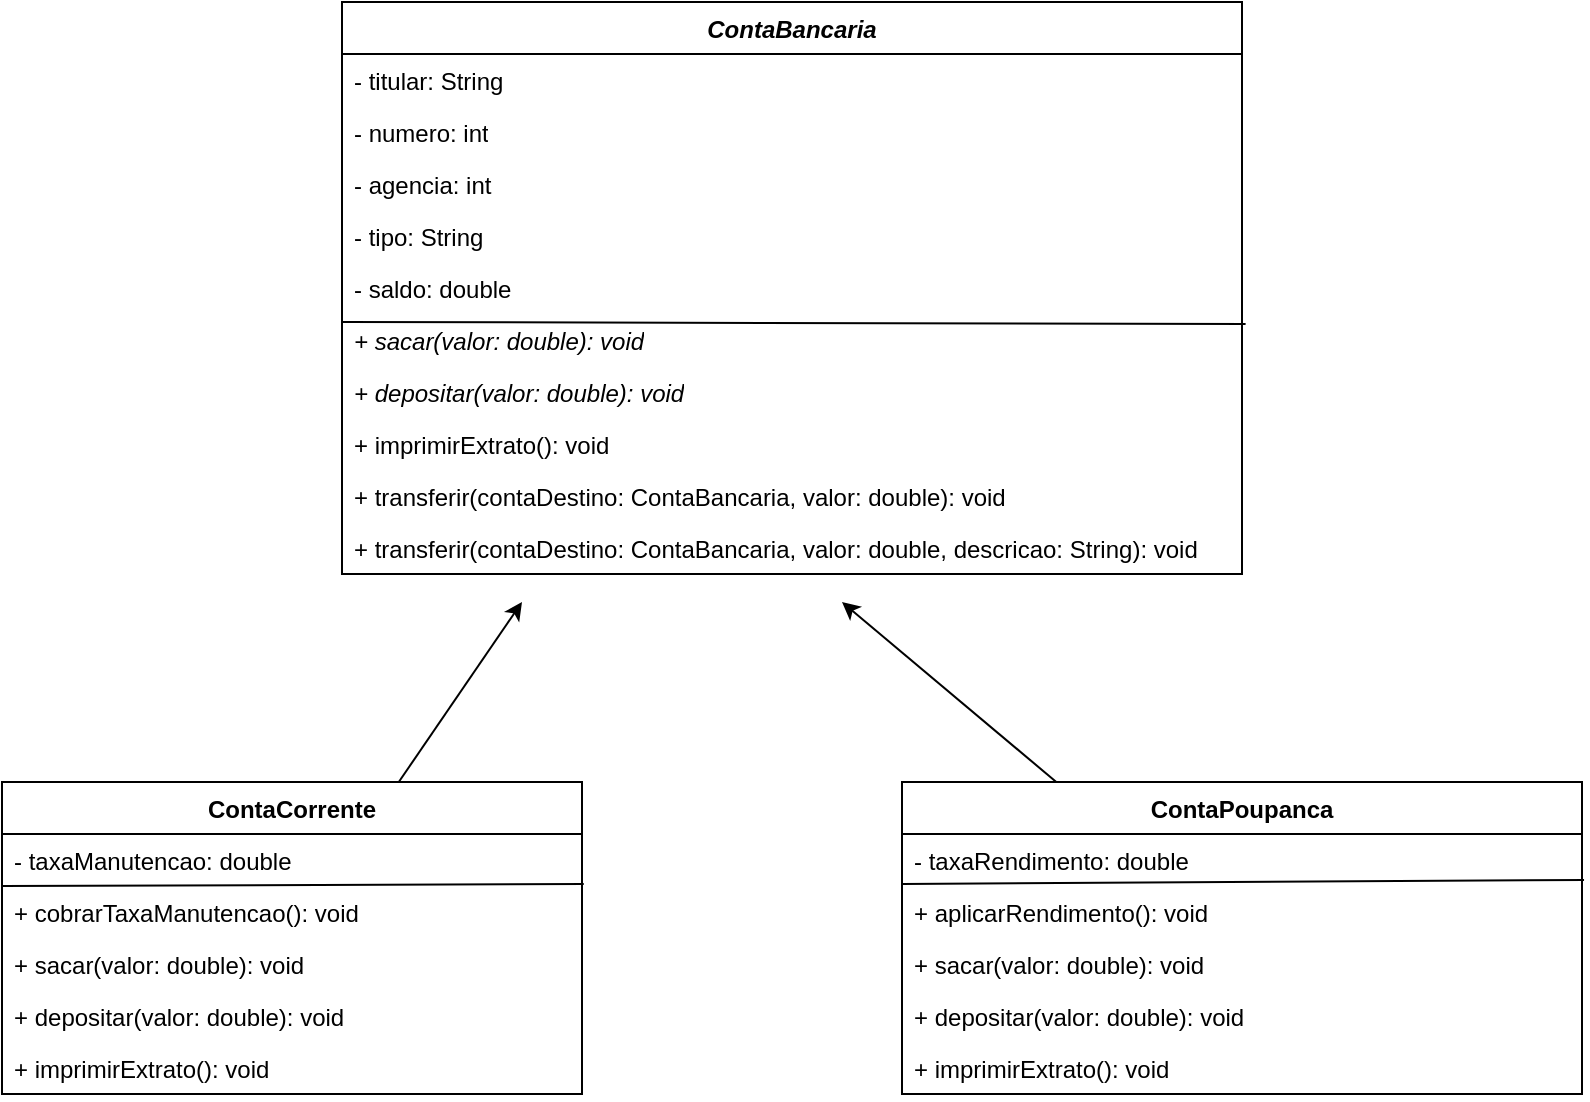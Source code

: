 <mxfile>
    <diagram id="Y3QlTvzTISmH2G7zQCpr" name="Page-1">
        <mxGraphModel dx="1002" dy="563" grid="1" gridSize="10" guides="1" tooltips="1" connect="1" arrows="1" fold="1" page="1" pageScale="1" pageWidth="850" pageHeight="1100" math="0" shadow="0">
            <root>
                <mxCell id="0"/>
                <mxCell id="1" parent="0"/>
                <mxCell id="40" style="edgeStyle=none;html=1;" parent="1" source="2" edge="1">
                    <mxGeometry relative="1" as="geometry">
                        <mxPoint x="290" y="350" as="targetPoint"/>
                    </mxGeometry>
                </mxCell>
                <mxCell id="2" value="ContaCorrente" style="swimlane;fontStyle=1;align=center;verticalAlign=top;childLayout=stackLayout;horizontal=1;startSize=26;horizontalStack=0;resizeParent=1;resizeParentMax=0;resizeLast=0;collapsible=1;marginBottom=0;whiteSpace=wrap;html=1;" parent="1" vertex="1">
                    <mxGeometry x="30" y="440" width="290" height="156" as="geometry">
                        <mxRectangle x="230" y="680" width="120" height="30" as="alternateBounds"/>
                    </mxGeometry>
                </mxCell>
                <mxCell id="3" value="- taxaManutencao: double" style="text;strokeColor=none;fillColor=none;align=left;verticalAlign=top;spacingLeft=4;spacingRight=4;overflow=hidden;rotatable=0;points=[[0,0.5],[1,0.5]];portConstraint=eastwest;whiteSpace=wrap;html=1;" parent="2" vertex="1">
                    <mxGeometry y="26" width="290" height="26" as="geometry"/>
                </mxCell>
                <mxCell id="46" value="" style="endArrow=none;html=1;entryX=1.003;entryY=-0.038;entryDx=0;entryDy=0;entryPerimeter=0;" parent="2" edge="1">
                    <mxGeometry width="50" height="50" relative="1" as="geometry">
                        <mxPoint y="52" as="sourcePoint"/>
                        <mxPoint x="290.87" y="51.012" as="targetPoint"/>
                    </mxGeometry>
                </mxCell>
                <mxCell id="6" value="+ cobrarTaxaManutencao(): void" style="text;strokeColor=none;fillColor=none;align=left;verticalAlign=top;spacingLeft=4;spacingRight=4;overflow=hidden;rotatable=0;points=[[0,0.5],[1,0.5]];portConstraint=eastwest;whiteSpace=wrap;html=1;" parent="2" vertex="1">
                    <mxGeometry y="52" width="290" height="26" as="geometry"/>
                </mxCell>
                <mxCell id="7" value="+ sacar(valor: double): void" style="text;strokeColor=none;fillColor=none;align=left;verticalAlign=top;spacingLeft=4;spacingRight=4;overflow=hidden;rotatable=0;points=[[0,0.5],[1,0.5]];portConstraint=eastwest;whiteSpace=wrap;html=1;" parent="2" vertex="1">
                    <mxGeometry y="78" width="290" height="26" as="geometry"/>
                </mxCell>
                <mxCell id="8" value="+ depositar(valor: double): void" style="text;strokeColor=none;fillColor=none;align=left;verticalAlign=top;spacingLeft=4;spacingRight=4;overflow=hidden;rotatable=0;points=[[0,0.5],[1,0.5]];portConstraint=eastwest;whiteSpace=wrap;html=1;" parent="2" vertex="1">
                    <mxGeometry y="104" width="290" height="26" as="geometry"/>
                </mxCell>
                <mxCell id="9" value="+ imprimirExtrato(): void" style="text;strokeColor=none;fillColor=none;align=left;verticalAlign=top;spacingLeft=4;spacingRight=4;overflow=hidden;rotatable=0;points=[[0,0.5],[1,0.5]];portConstraint=eastwest;whiteSpace=wrap;html=1;" parent="2" vertex="1">
                    <mxGeometry y="130" width="290" height="26" as="geometry"/>
                </mxCell>
                <mxCell id="42" style="edgeStyle=none;html=1;" parent="1" source="11" edge="1">
                    <mxGeometry relative="1" as="geometry">
                        <mxPoint x="450" y="350" as="targetPoint"/>
                    </mxGeometry>
                </mxCell>
                <mxCell id="11" value="ContaPoupanca" style="swimlane;fontStyle=1;align=center;verticalAlign=top;childLayout=stackLayout;horizontal=1;startSize=26;horizontalStack=0;resizeParent=1;resizeParentMax=0;resizeLast=0;collapsible=1;marginBottom=0;whiteSpace=wrap;html=1;" parent="1" vertex="1">
                    <mxGeometry x="480" y="440" width="340" height="156" as="geometry">
                        <mxRectangle x="470" y="680" width="130" height="30" as="alternateBounds"/>
                    </mxGeometry>
                </mxCell>
                <mxCell id="12" value="- taxaRendimento: double" style="text;strokeColor=none;fillColor=none;align=left;verticalAlign=top;spacingLeft=4;spacingRight=4;overflow=hidden;rotatable=0;points=[[0,0.5],[1,0.5]];portConstraint=eastwest;whiteSpace=wrap;html=1;" parent="11" vertex="1">
                    <mxGeometry y="26" width="340" height="26" as="geometry"/>
                </mxCell>
                <mxCell id="47" value="" style="endArrow=none;html=1;entryX=1.003;entryY=-0.115;entryDx=0;entryDy=0;entryPerimeter=0;" parent="11" edge="1">
                    <mxGeometry width="50" height="50" relative="1" as="geometry">
                        <mxPoint y="51" as="sourcePoint"/>
                        <mxPoint x="341.02" y="49.01" as="targetPoint"/>
                    </mxGeometry>
                </mxCell>
                <mxCell id="15" value="+ aplicarRendimento(): void" style="text;strokeColor=none;fillColor=none;align=left;verticalAlign=top;spacingLeft=4;spacingRight=4;overflow=hidden;rotatable=0;points=[[0,0.5],[1,0.5]];portConstraint=eastwest;whiteSpace=wrap;html=1;" parent="11" vertex="1">
                    <mxGeometry y="52" width="340" height="26" as="geometry"/>
                </mxCell>
                <mxCell id="16" value="+ sacar(valor: double): void" style="text;strokeColor=none;fillColor=none;align=left;verticalAlign=top;spacingLeft=4;spacingRight=4;overflow=hidden;rotatable=0;points=[[0,0.5],[1,0.5]];portConstraint=eastwest;whiteSpace=wrap;html=1;" parent="11" vertex="1">
                    <mxGeometry y="78" width="340" height="26" as="geometry"/>
                </mxCell>
                <mxCell id="17" value="+ depositar(valor: double): void" style="text;strokeColor=none;fillColor=none;align=left;verticalAlign=top;spacingLeft=4;spacingRight=4;overflow=hidden;rotatable=0;points=[[0,0.5],[1,0.5]];portConstraint=eastwest;whiteSpace=wrap;html=1;" parent="11" vertex="1">
                    <mxGeometry y="104" width="340" height="26" as="geometry"/>
                </mxCell>
                <mxCell id="18" value="+ imprimirExtrato(): void" style="text;strokeColor=none;fillColor=none;align=left;verticalAlign=top;spacingLeft=4;spacingRight=4;overflow=hidden;rotatable=0;points=[[0,0.5],[1,0.5]];portConstraint=eastwest;whiteSpace=wrap;html=1;" parent="11" vertex="1">
                    <mxGeometry y="130" width="340" height="26" as="geometry"/>
                </mxCell>
                <mxCell id="20" value="&lt;i&gt;ContaBancaria&lt;/i&gt;" style="swimlane;fontStyle=1;align=center;verticalAlign=top;childLayout=stackLayout;horizontal=1;startSize=26;horizontalStack=0;resizeParent=1;resizeParentMax=0;resizeLast=0;collapsible=1;marginBottom=0;whiteSpace=wrap;html=1;" parent="1" vertex="1">
                    <mxGeometry x="200" y="50" width="450" height="286" as="geometry"/>
                </mxCell>
                <mxCell id="21" value="- titular: String" style="text;strokeColor=none;fillColor=none;align=left;verticalAlign=top;spacingLeft=4;spacingRight=4;overflow=hidden;rotatable=0;points=[[0,0.5],[1,0.5]];portConstraint=eastwest;whiteSpace=wrap;html=1;" parent="20" vertex="1">
                    <mxGeometry y="26" width="450" height="26" as="geometry"/>
                </mxCell>
                <mxCell id="22" value="- numero: int" style="text;strokeColor=none;fillColor=none;align=left;verticalAlign=top;spacingLeft=4;spacingRight=4;overflow=hidden;rotatable=0;points=[[0,0.5],[1,0.5]];portConstraint=eastwest;whiteSpace=wrap;html=1;" parent="20" vertex="1">
                    <mxGeometry y="52" width="450" height="26" as="geometry"/>
                </mxCell>
                <mxCell id="23" value="- agencia: int" style="text;strokeColor=none;fillColor=none;align=left;verticalAlign=top;spacingLeft=4;spacingRight=4;overflow=hidden;rotatable=0;points=[[0,0.5],[1,0.5]];portConstraint=eastwest;whiteSpace=wrap;html=1;" parent="20" vertex="1">
                    <mxGeometry y="78" width="450" height="26" as="geometry"/>
                </mxCell>
                <mxCell id="24" value="- tipo: String" style="text;strokeColor=none;fillColor=none;align=left;verticalAlign=top;spacingLeft=4;spacingRight=4;overflow=hidden;rotatable=0;points=[[0,0.5],[1,0.5]];portConstraint=eastwest;whiteSpace=wrap;html=1;" parent="20" vertex="1">
                    <mxGeometry y="104" width="450" height="26" as="geometry"/>
                </mxCell>
                <mxCell id="25" value="- saldo: double" style="text;strokeColor=none;fillColor=none;align=left;verticalAlign=top;spacingLeft=4;spacingRight=4;overflow=hidden;rotatable=0;points=[[0,0.5],[1,0.5]];portConstraint=eastwest;whiteSpace=wrap;html=1;" parent="20" vertex="1">
                    <mxGeometry y="130" width="450" height="26" as="geometry"/>
                </mxCell>
                <mxCell id="45" value="" style="endArrow=none;html=1;entryX=1.004;entryY=0.192;entryDx=0;entryDy=0;entryPerimeter=0;" parent="20" edge="1">
                    <mxGeometry width="50" height="50" relative="1" as="geometry">
                        <mxPoint y="160" as="sourcePoint"/>
                        <mxPoint x="451.8" y="160.992" as="targetPoint"/>
                    </mxGeometry>
                </mxCell>
                <mxCell id="32" value="&lt;i&gt;+ sacar(valor: double): void&lt;/i&gt;" style="text;strokeColor=none;fillColor=none;align=left;verticalAlign=top;spacingLeft=4;spacingRight=4;overflow=hidden;rotatable=0;points=[[0,0.5],[1,0.5]];portConstraint=eastwest;whiteSpace=wrap;html=1;" parent="20" vertex="1">
                    <mxGeometry y="156" width="450" height="26" as="geometry"/>
                </mxCell>
                <mxCell id="35" value="&lt;i&gt;+ depositar(valor: double): void&lt;/i&gt;" style="text;strokeColor=none;fillColor=none;align=left;verticalAlign=top;spacingLeft=4;spacingRight=4;overflow=hidden;rotatable=0;points=[[0,0.5],[1,0.5]];portConstraint=eastwest;whiteSpace=wrap;html=1;" parent="20" vertex="1">
                    <mxGeometry y="182" width="450" height="26" as="geometry"/>
                </mxCell>
                <mxCell id="36" value="+ imprimirExtrato(): void" style="text;strokeColor=none;fillColor=none;align=left;verticalAlign=top;spacingLeft=4;spacingRight=4;overflow=hidden;rotatable=0;points=[[0,0.5],[1,0.5]];portConstraint=eastwest;whiteSpace=wrap;html=1;" parent="20" vertex="1">
                    <mxGeometry y="208" width="450" height="26" as="geometry"/>
                </mxCell>
                <mxCell id="37" value="+ transferir(contaDestino: ContaBancaria, valor: double): void" style="text;strokeColor=none;fillColor=none;align=left;verticalAlign=top;spacingLeft=4;spacingRight=4;overflow=hidden;rotatable=0;points=[[0,0.5],[1,0.5]];portConstraint=eastwest;whiteSpace=wrap;html=1;" parent="20" vertex="1">
                    <mxGeometry y="234" width="450" height="26" as="geometry"/>
                </mxCell>
                <mxCell id="38" value="+ transferir(contaDestino: ContaBancaria, valor: double, descricao: String): void" style="text;strokeColor=none;fillColor=none;align=left;verticalAlign=top;spacingLeft=4;spacingRight=4;overflow=hidden;rotatable=0;points=[[0,0.5],[1,0.5]];portConstraint=eastwest;whiteSpace=wrap;html=1;" parent="20" vertex="1">
                    <mxGeometry y="260" width="450" height="26" as="geometry"/>
                </mxCell>
            </root>
        </mxGraphModel>
    </diagram>
</mxfile>